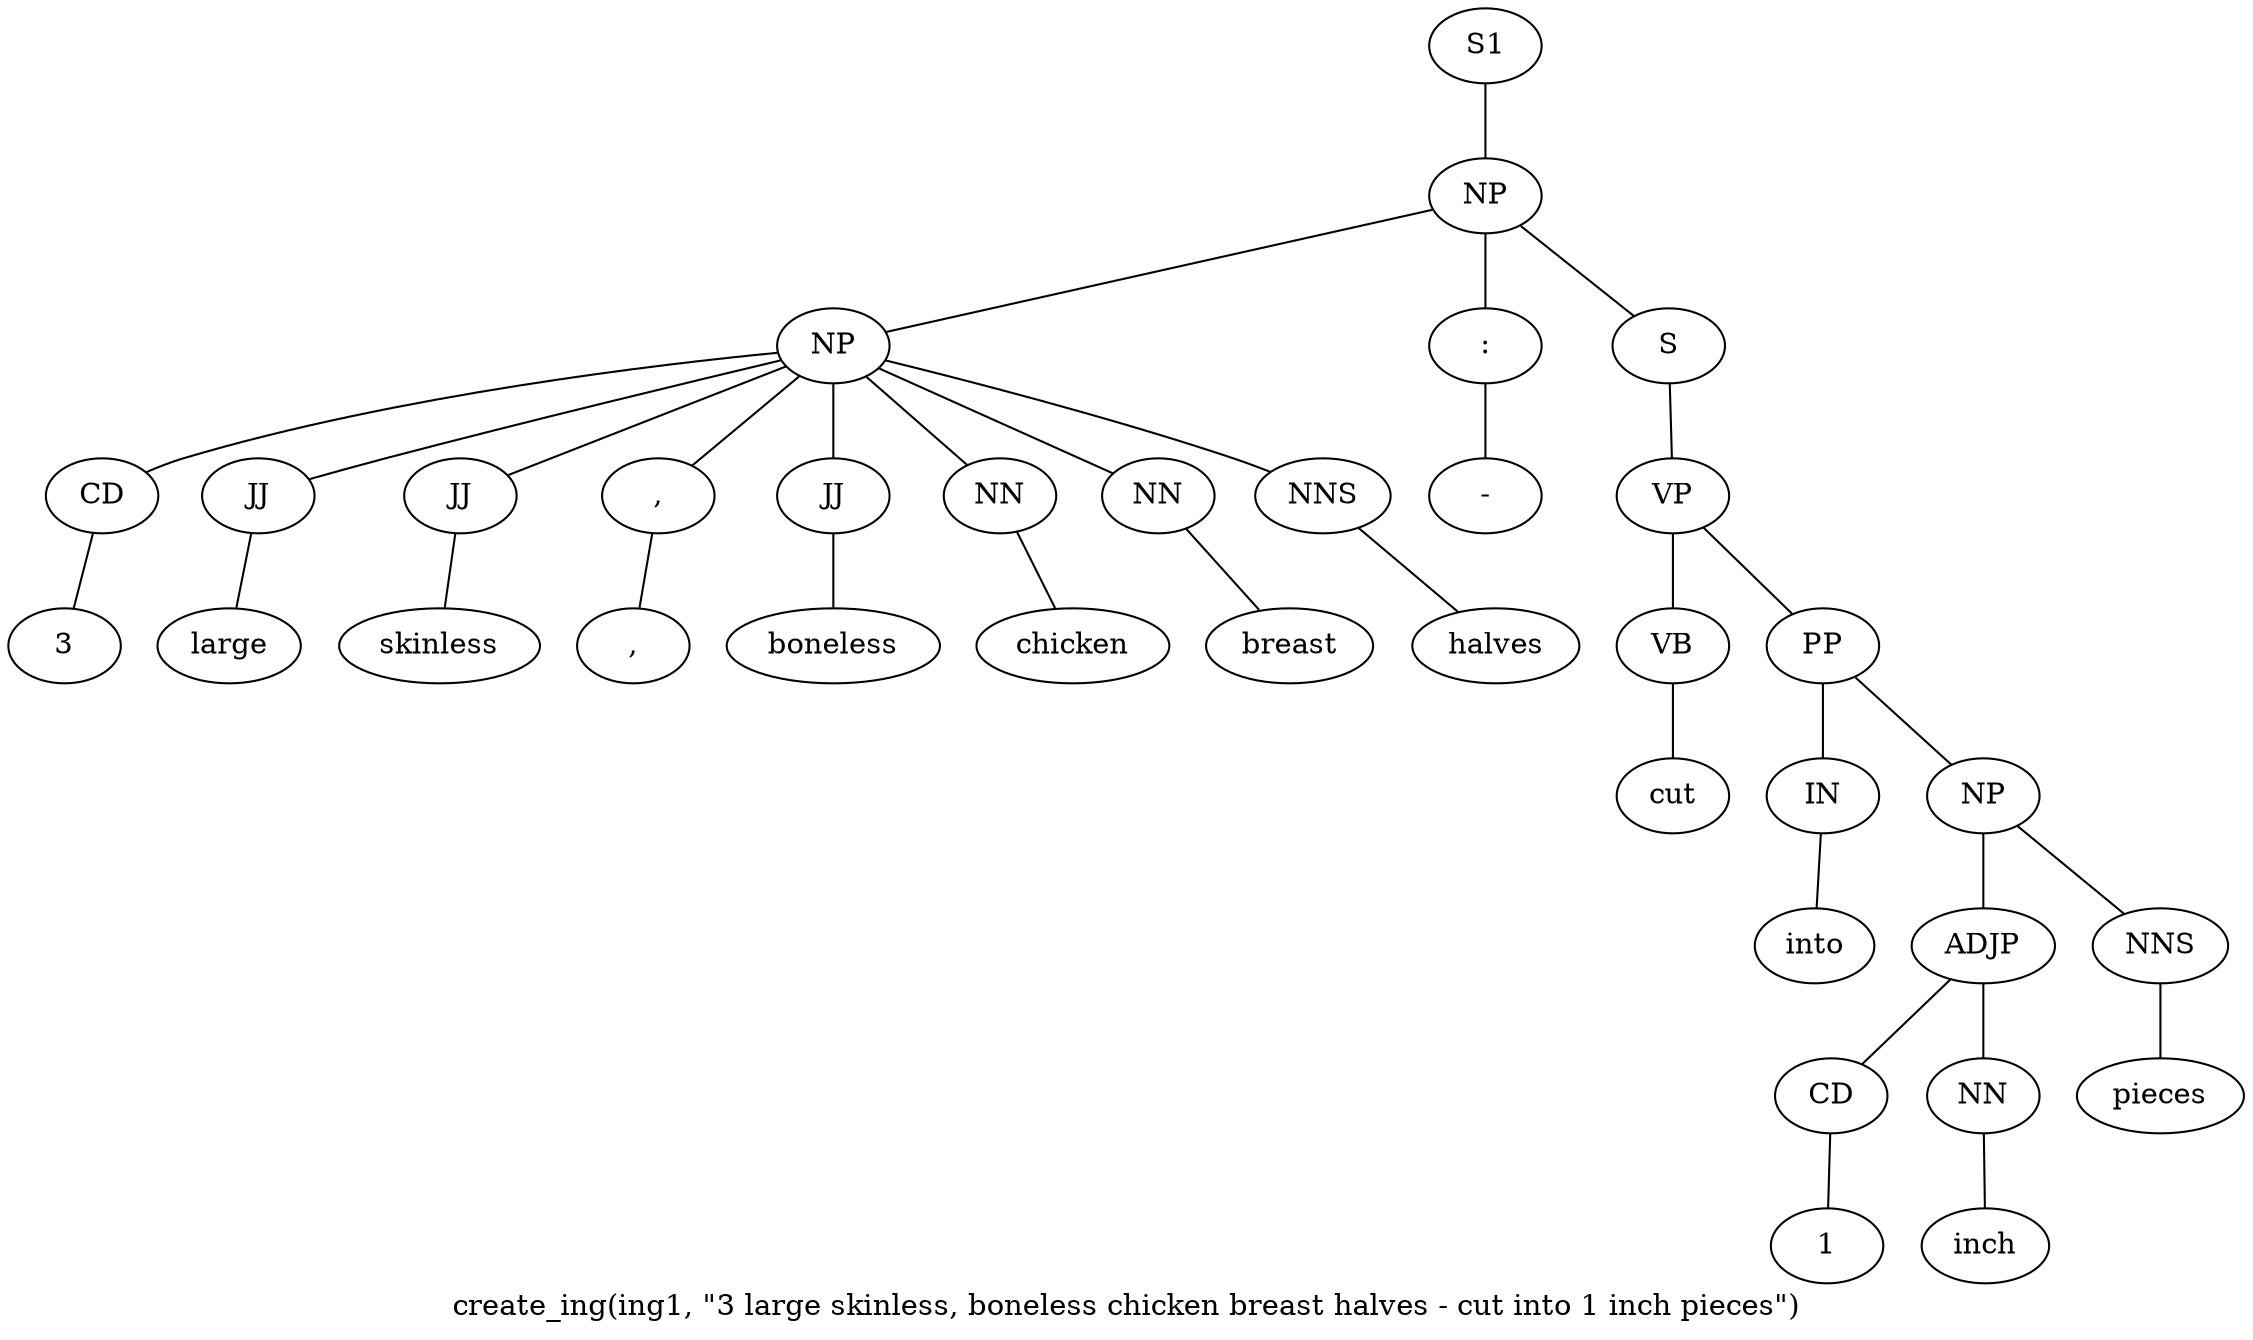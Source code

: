 graph SyntaxGraph {
	label = "create_ing(ing1, \"3 large skinless, boneless chicken breast halves - cut into 1 inch pieces\")";
	Node0 [label="S1"];
	Node1 [label="NP"];
	Node2 [label="NP"];
	Node3 [label="CD"];
	Node4 [label="3"];
	Node5 [label="JJ"];
	Node6 [label="large"];
	Node7 [label="JJ"];
	Node8 [label="skinless"];
	Node9 [label=","];
	Node10 [label=","];
	Node11 [label="JJ"];
	Node12 [label="boneless"];
	Node13 [label="NN"];
	Node14 [label="chicken"];
	Node15 [label="NN"];
	Node16 [label="breast"];
	Node17 [label="NNS"];
	Node18 [label="halves"];
	Node19 [label=":"];
	Node20 [label="-"];
	Node21 [label="S"];
	Node22 [label="VP"];
	Node23 [label="VB"];
	Node24 [label="cut"];
	Node25 [label="PP"];
	Node26 [label="IN"];
	Node27 [label="into"];
	Node28 [label="NP"];
	Node29 [label="ADJP"];
	Node30 [label="CD"];
	Node31 [label="1"];
	Node32 [label="NN"];
	Node33 [label="inch"];
	Node34 [label="NNS"];
	Node35 [label="pieces"];

	Node0 -- Node1;
	Node1 -- Node2;
	Node1 -- Node19;
	Node1 -- Node21;
	Node2 -- Node3;
	Node2 -- Node5;
	Node2 -- Node7;
	Node2 -- Node9;
	Node2 -- Node11;
	Node2 -- Node13;
	Node2 -- Node15;
	Node2 -- Node17;
	Node3 -- Node4;
	Node5 -- Node6;
	Node7 -- Node8;
	Node9 -- Node10;
	Node11 -- Node12;
	Node13 -- Node14;
	Node15 -- Node16;
	Node17 -- Node18;
	Node19 -- Node20;
	Node21 -- Node22;
	Node22 -- Node23;
	Node22 -- Node25;
	Node23 -- Node24;
	Node25 -- Node26;
	Node25 -- Node28;
	Node26 -- Node27;
	Node28 -- Node29;
	Node28 -- Node34;
	Node29 -- Node30;
	Node29 -- Node32;
	Node30 -- Node31;
	Node32 -- Node33;
	Node34 -- Node35;
}